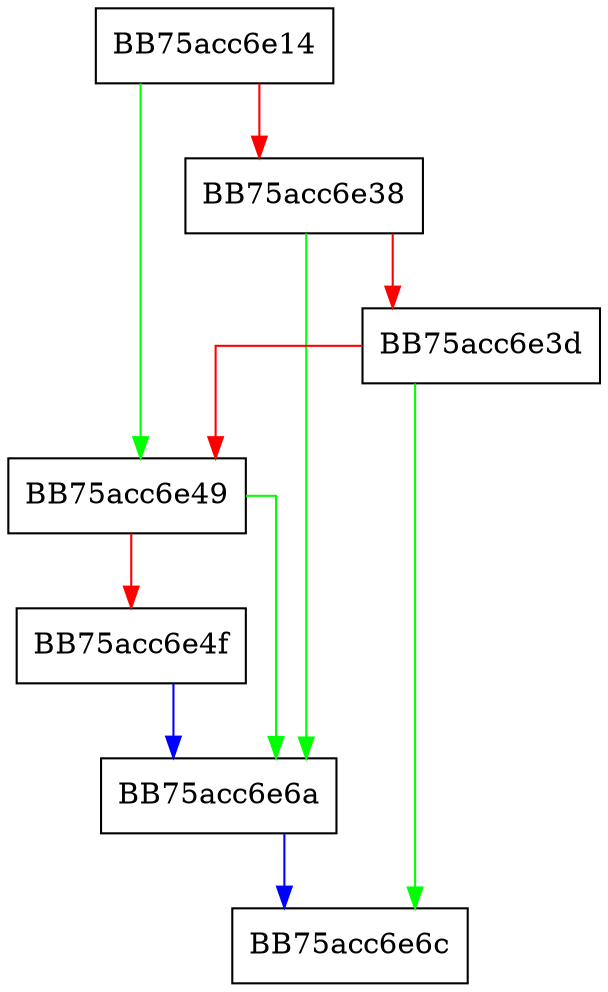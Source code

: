 digraph ReadChar {
  node [shape="box"];
  graph [splines=ortho];
  BB75acc6e14 -> BB75acc6e49 [color="green"];
  BB75acc6e14 -> BB75acc6e38 [color="red"];
  BB75acc6e38 -> BB75acc6e6a [color="green"];
  BB75acc6e38 -> BB75acc6e3d [color="red"];
  BB75acc6e3d -> BB75acc6e6c [color="green"];
  BB75acc6e3d -> BB75acc6e49 [color="red"];
  BB75acc6e49 -> BB75acc6e6a [color="green"];
  BB75acc6e49 -> BB75acc6e4f [color="red"];
  BB75acc6e4f -> BB75acc6e6a [color="blue"];
  BB75acc6e6a -> BB75acc6e6c [color="blue"];
}